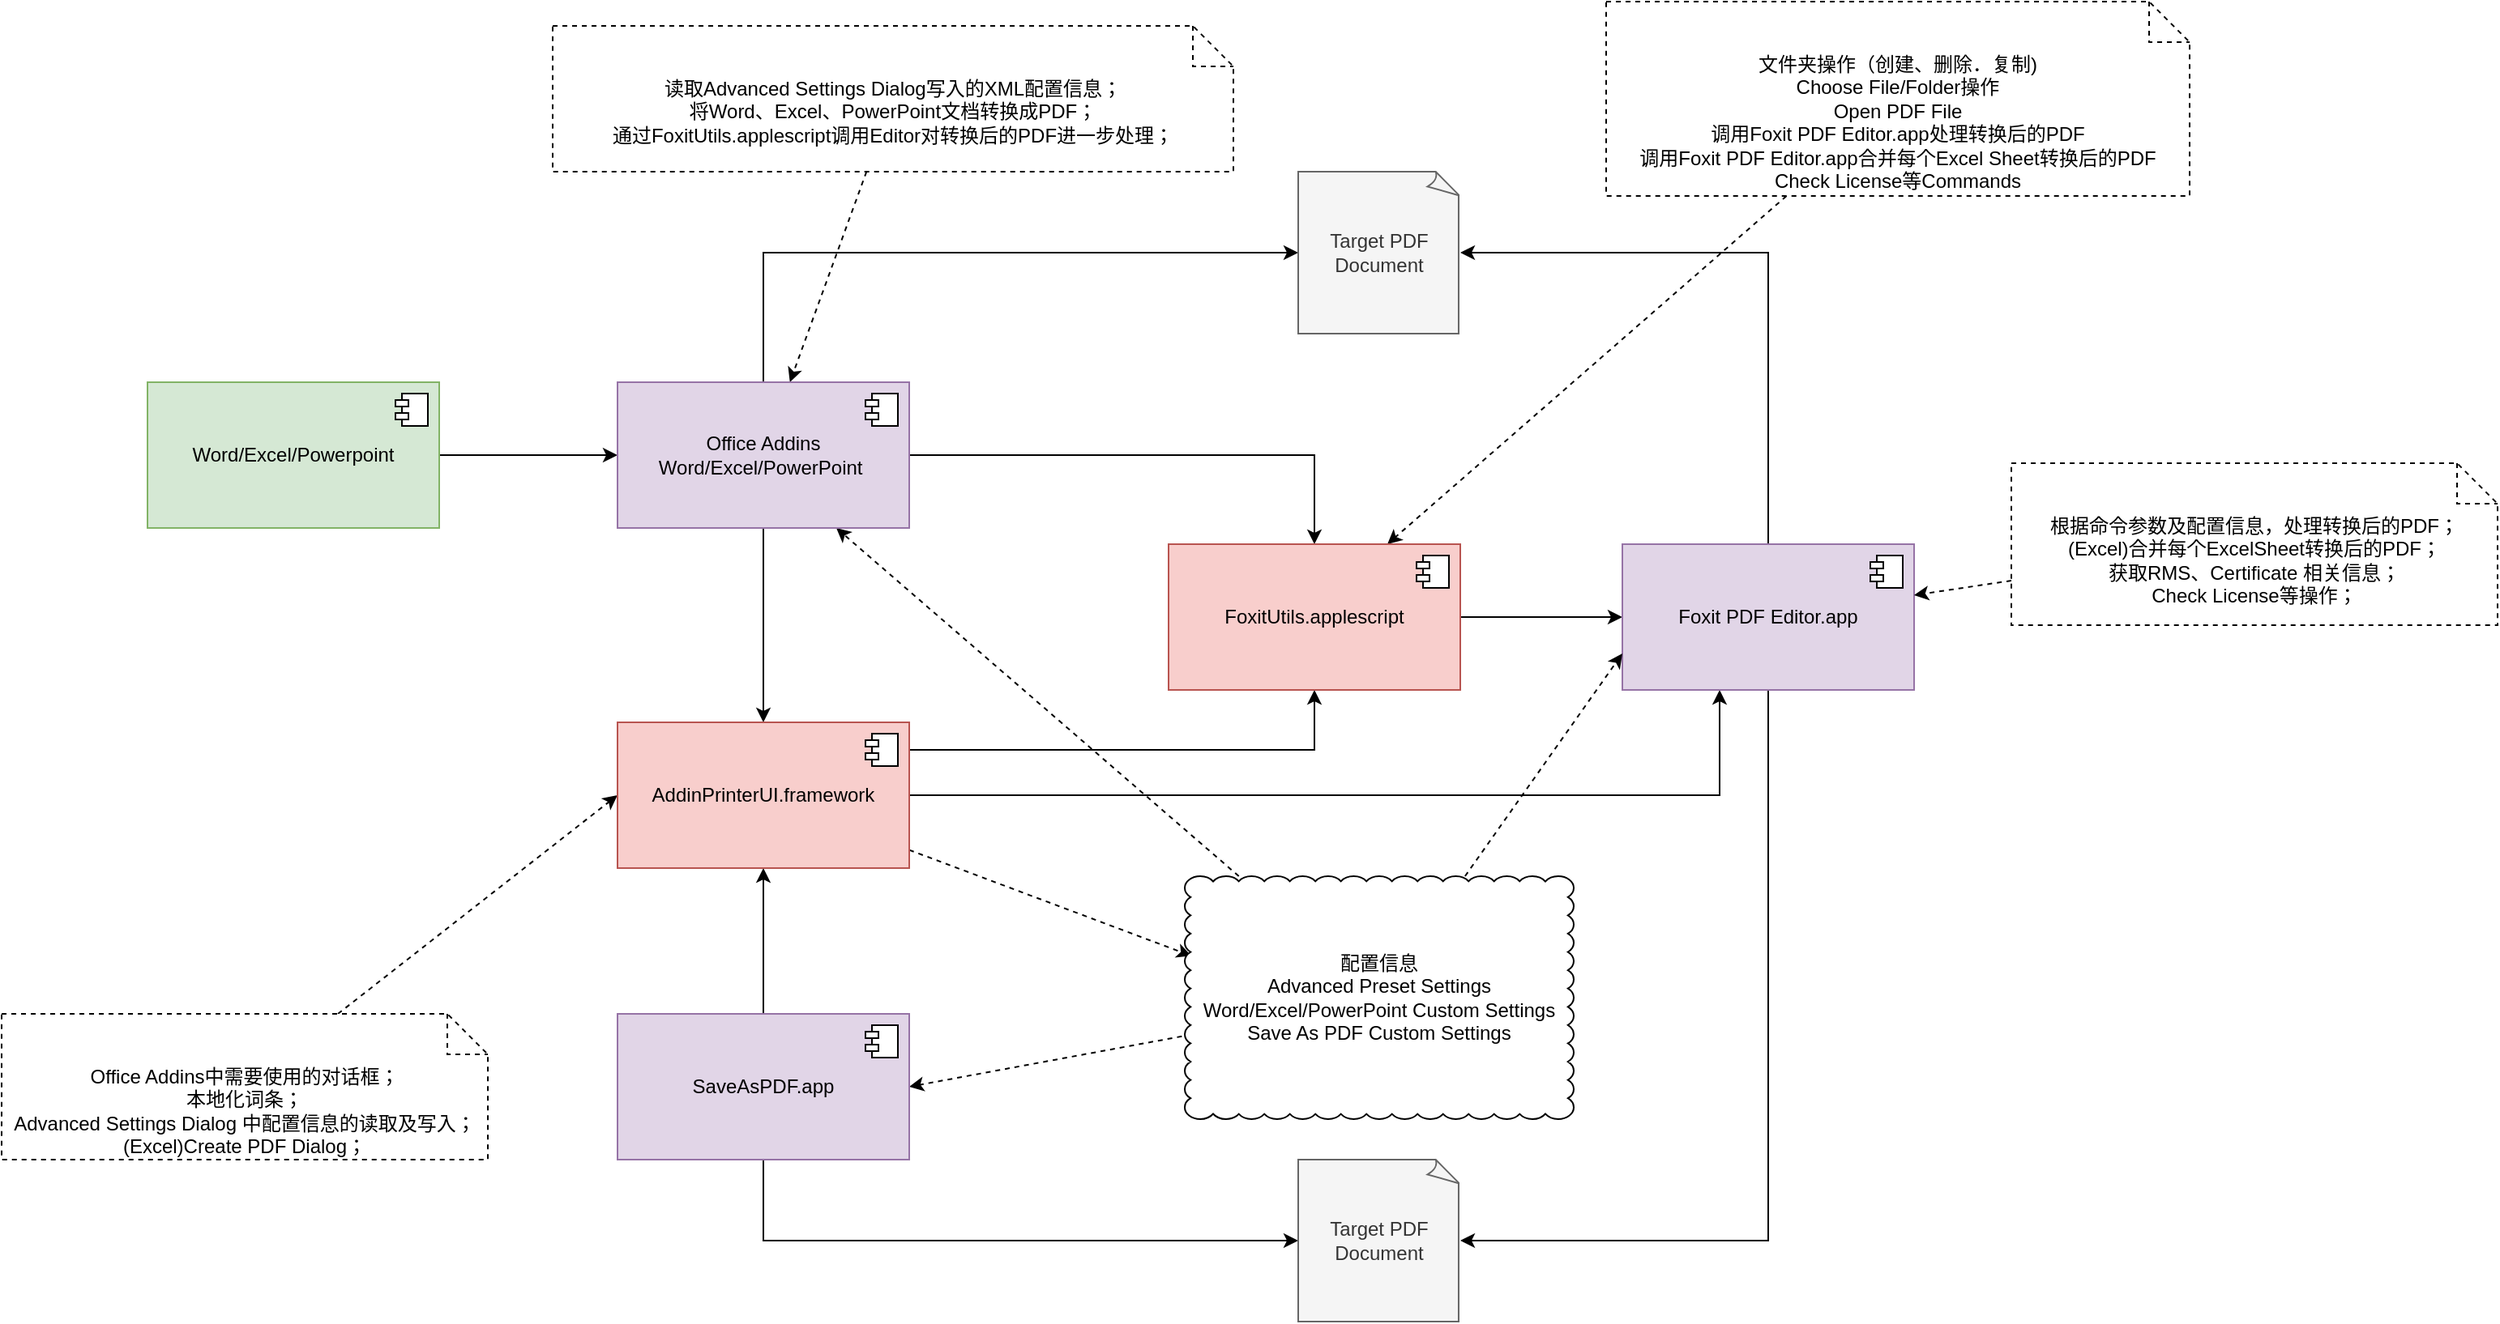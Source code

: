 <mxfile version="21.2.1" type="device">
  <diagram name="Page-1" id="j1iiFht7UFW3FdYnTq30">
    <mxGraphModel dx="2419" dy="2209" grid="1" gridSize="10" guides="1" tooltips="1" connect="1" arrows="1" fold="1" page="1" pageScale="1" pageWidth="850" pageHeight="1100" math="0" shadow="0">
      <root>
        <mxCell id="0" />
        <mxCell id="1" parent="0" />
        <mxCell id="iG0wlQvIGRCRvuXxt9ED-1" style="edgeStyle=orthogonalEdgeStyle;rounded=0;orthogonalLoop=1;jettySize=auto;html=1;entryX=0;entryY=0.5;entryDx=0;entryDy=0;" edge="1" parent="1" source="iG0wlQvIGRCRvuXxt9ED-2" target="iG0wlQvIGRCRvuXxt9ED-6">
          <mxGeometry relative="1" as="geometry" />
        </mxCell>
        <mxCell id="iG0wlQvIGRCRvuXxt9ED-2" value="Word/Excel/Powerpoint" style="html=1;dropTarget=0;whiteSpace=wrap;" vertex="1" parent="1">
          <mxGeometry x="-60" y="170" width="180" height="90" as="geometry" />
        </mxCell>
        <mxCell id="iG0wlQvIGRCRvuXxt9ED-3" value="" style="shape=module;jettyWidth=8;jettyHeight=4;" vertex="1" parent="iG0wlQvIGRCRvuXxt9ED-2">
          <mxGeometry x="1" width="20" height="20" relative="1" as="geometry">
            <mxPoint x="-27" y="7" as="offset" />
          </mxGeometry>
        </mxCell>
        <mxCell id="iG0wlQvIGRCRvuXxt9ED-4" style="edgeStyle=orthogonalEdgeStyle;rounded=0;orthogonalLoop=1;jettySize=auto;html=1;" edge="1" parent="1" source="iG0wlQvIGRCRvuXxt9ED-6" target="iG0wlQvIGRCRvuXxt9ED-9">
          <mxGeometry relative="1" as="geometry" />
        </mxCell>
        <mxCell id="iG0wlQvIGRCRvuXxt9ED-29" style="edgeStyle=orthogonalEdgeStyle;rounded=0;orthogonalLoop=1;jettySize=auto;html=1;entryX=0.5;entryY=0;entryDx=0;entryDy=0;" edge="1" parent="1" source="iG0wlQvIGRCRvuXxt9ED-6" target="iG0wlQvIGRCRvuXxt9ED-12">
          <mxGeometry relative="1" as="geometry" />
        </mxCell>
        <mxCell id="iG0wlQvIGRCRvuXxt9ED-6" value="Office Addins&lt;br&gt;Word/Excel/PowerPoint&amp;nbsp;" style="html=1;dropTarget=0;whiteSpace=wrap;" vertex="1" parent="1">
          <mxGeometry x="230" y="170" width="180" height="90" as="geometry" />
        </mxCell>
        <mxCell id="iG0wlQvIGRCRvuXxt9ED-7" value="" style="shape=module;jettyWidth=8;jettyHeight=4;" vertex="1" parent="iG0wlQvIGRCRvuXxt9ED-6">
          <mxGeometry x="1" width="20" height="20" relative="1" as="geometry">
            <mxPoint x="-27" y="7" as="offset" />
          </mxGeometry>
        </mxCell>
        <mxCell id="iG0wlQvIGRCRvuXxt9ED-8" style="edgeStyle=orthogonalEdgeStyle;rounded=0;orthogonalLoop=1;jettySize=auto;html=1;entryX=0;entryY=0.5;entryDx=0;entryDy=0;" edge="1" parent="1" source="iG0wlQvIGRCRvuXxt9ED-9" target="iG0wlQvIGRCRvuXxt9ED-14">
          <mxGeometry relative="1" as="geometry" />
        </mxCell>
        <mxCell id="iG0wlQvIGRCRvuXxt9ED-9" value="FoxitUtils.applescript" style="html=1;dropTarget=0;whiteSpace=wrap;" vertex="1" parent="1">
          <mxGeometry x="570" y="270" width="180" height="90" as="geometry" />
        </mxCell>
        <mxCell id="iG0wlQvIGRCRvuXxt9ED-10" value="" style="shape=module;jettyWidth=8;jettyHeight=4;" vertex="1" parent="iG0wlQvIGRCRvuXxt9ED-9">
          <mxGeometry x="1" width="20" height="20" relative="1" as="geometry">
            <mxPoint x="-27" y="7" as="offset" />
          </mxGeometry>
        </mxCell>
        <mxCell id="iG0wlQvIGRCRvuXxt9ED-11" style="edgeStyle=orthogonalEdgeStyle;rounded=0;orthogonalLoop=1;jettySize=auto;html=1;" edge="1" parent="1" source="iG0wlQvIGRCRvuXxt9ED-12" target="iG0wlQvIGRCRvuXxt9ED-14">
          <mxGeometry relative="1" as="geometry">
            <Array as="points">
              <mxPoint x="910" y="425" />
            </Array>
          </mxGeometry>
        </mxCell>
        <mxCell id="iG0wlQvIGRCRvuXxt9ED-32" style="rounded=0;orthogonalLoop=1;jettySize=auto;html=1;dashed=1;entryX=0.017;entryY=0.328;entryDx=0;entryDy=0;entryPerimeter=0;" edge="1" parent="1" source="iG0wlQvIGRCRvuXxt9ED-12" target="iG0wlQvIGRCRvuXxt9ED-50">
          <mxGeometry relative="1" as="geometry" />
        </mxCell>
        <mxCell id="iG0wlQvIGRCRvuXxt9ED-12" value="AddinPrinterUI.framework" style="html=1;dropTarget=0;whiteSpace=wrap;" vertex="1" parent="1">
          <mxGeometry x="230" y="380" width="180" height="90" as="geometry" />
        </mxCell>
        <mxCell id="iG0wlQvIGRCRvuXxt9ED-13" value="" style="shape=module;jettyWidth=8;jettyHeight=4;" vertex="1" parent="iG0wlQvIGRCRvuXxt9ED-12">
          <mxGeometry x="1" width="20" height="20" relative="1" as="geometry">
            <mxPoint x="-27" y="7" as="offset" />
          </mxGeometry>
        </mxCell>
        <mxCell id="iG0wlQvIGRCRvuXxt9ED-54" style="edgeStyle=orthogonalEdgeStyle;rounded=0;orthogonalLoop=1;jettySize=auto;html=1;entryX=1;entryY=0.5;entryDx=0;entryDy=0;entryPerimeter=0;" edge="1" parent="1" source="iG0wlQvIGRCRvuXxt9ED-14" target="iG0wlQvIGRCRvuXxt9ED-51">
          <mxGeometry relative="1" as="geometry">
            <Array as="points">
              <mxPoint x="940" y="90" />
            </Array>
          </mxGeometry>
        </mxCell>
        <mxCell id="iG0wlQvIGRCRvuXxt9ED-56" style="edgeStyle=orthogonalEdgeStyle;rounded=0;orthogonalLoop=1;jettySize=auto;html=1;entryX=1;entryY=0.5;entryDx=0;entryDy=0;entryPerimeter=0;" edge="1" parent="1" source="iG0wlQvIGRCRvuXxt9ED-14" target="iG0wlQvIGRCRvuXxt9ED-52">
          <mxGeometry relative="1" as="geometry">
            <Array as="points">
              <mxPoint x="940" y="700" />
            </Array>
          </mxGeometry>
        </mxCell>
        <mxCell id="iG0wlQvIGRCRvuXxt9ED-14" value="Foxit PDF Editor.app" style="html=1;dropTarget=0;whiteSpace=wrap;fillColor=#e1d5e7;strokeColor=#9673a6;" vertex="1" parent="1">
          <mxGeometry x="850" y="270" width="180" height="90" as="geometry" />
        </mxCell>
        <mxCell id="iG0wlQvIGRCRvuXxt9ED-15" value="" style="shape=module;jettyWidth=8;jettyHeight=4;" vertex="1" parent="iG0wlQvIGRCRvuXxt9ED-14">
          <mxGeometry x="1" width="20" height="20" relative="1" as="geometry">
            <mxPoint x="-27" y="7" as="offset" />
          </mxGeometry>
        </mxCell>
        <mxCell id="iG0wlQvIGRCRvuXxt9ED-16" style="edgeStyle=orthogonalEdgeStyle;rounded=0;orthogonalLoop=1;jettySize=auto;html=1;" edge="1" parent="1" source="iG0wlQvIGRCRvuXxt9ED-13" target="iG0wlQvIGRCRvuXxt9ED-9">
          <mxGeometry relative="1" as="geometry" />
        </mxCell>
        <mxCell id="iG0wlQvIGRCRvuXxt9ED-17" style="rounded=0;orthogonalLoop=1;jettySize=auto;html=1;dashed=1;" edge="1" parent="1" source="iG0wlQvIGRCRvuXxt9ED-18" target="iG0wlQvIGRCRvuXxt9ED-6">
          <mxGeometry relative="1" as="geometry" />
        </mxCell>
        <mxCell id="iG0wlQvIGRCRvuXxt9ED-18" value="&lt;div&gt;&lt;/div&gt;读取Advanced Settings Dialog写入的&lt;span style=&quot;background-color: initial;&quot;&gt;XML配置信息；&lt;br&gt;将Word、Excel、PowerPoint文档转换成PDF；&lt;br&gt;&lt;/span&gt;&lt;div&gt;通过FoxitUtils.applescript调用Editor对转换后的PDF进一步处理；&lt;/div&gt;&lt;div&gt;&lt;br&gt;&lt;/div&gt;" style="shape=note2;boundedLbl=1;whiteSpace=wrap;html=1;size=25;verticalAlign=top;align=center;dashed=1;" vertex="1" parent="1">
          <mxGeometry x="190" y="-50" width="420" height="90" as="geometry" />
        </mxCell>
        <mxCell id="iG0wlQvIGRCRvuXxt9ED-19" style="rounded=0;orthogonalLoop=1;jettySize=auto;html=1;entryX=0;entryY=0.5;entryDx=0;entryDy=0;dashed=1;" edge="1" parent="1" source="iG0wlQvIGRCRvuXxt9ED-20" target="iG0wlQvIGRCRvuXxt9ED-12">
          <mxGeometry relative="1" as="geometry" />
        </mxCell>
        <mxCell id="iG0wlQvIGRCRvuXxt9ED-20" value="&lt;div&gt;&lt;/div&gt;Office Addins中需要使用的对话框；&lt;br&gt;本地化词条；&lt;br&gt;Advanced Settings Dialog 中&lt;span style=&quot;background-color: initial;&quot;&gt;配置信息的读取及写入；&lt;br&gt;(Excel)Create PDF Dialog；&lt;br&gt;&lt;/span&gt;&lt;span style=&quot;background-color: initial;&quot;&gt;&lt;br&gt;&lt;/span&gt;&lt;div&gt;&lt;br&gt;&lt;/div&gt;" style="shape=note2;boundedLbl=1;whiteSpace=wrap;html=1;size=25;verticalAlign=top;align=center;dashed=1;" vertex="1" parent="1">
          <mxGeometry x="-150" y="560" width="300" height="90" as="geometry" />
        </mxCell>
        <mxCell id="iG0wlQvIGRCRvuXxt9ED-21" style="rounded=0;orthogonalLoop=1;jettySize=auto;html=1;entryX=0.75;entryY=0;entryDx=0;entryDy=0;dashed=1;" edge="1" parent="1" source="iG0wlQvIGRCRvuXxt9ED-22" target="iG0wlQvIGRCRvuXxt9ED-9">
          <mxGeometry relative="1" as="geometry" />
        </mxCell>
        <mxCell id="iG0wlQvIGRCRvuXxt9ED-22" value="&lt;div&gt;&lt;/div&gt;&lt;div&gt;&lt;span style=&quot;background-color: initial;&quot;&gt;文件夹操作（创建、删除．复制)&lt;/span&gt;&lt;/div&gt;&lt;div&gt;&lt;span style=&quot;background-color: initial;&quot;&gt;Choose File/Folder操作&lt;/span&gt;&lt;br&gt;&lt;/div&gt;&lt;div&gt;&lt;div&gt;Open PDF File&lt;/div&gt;&lt;div&gt;调用Foxit PDF Editor.app处理转换后的PDF&lt;/div&gt;&lt;div&gt;调用Foxit PDF Editor.app合并每个Excel Sheet转换后的PDF&lt;/div&gt;&lt;/div&gt;&lt;div&gt;Check License等Commands&lt;/div&gt;&lt;div&gt;&lt;br&gt;&lt;/div&gt;" style="shape=note2;boundedLbl=1;whiteSpace=wrap;html=1;size=25;verticalAlign=top;align=center;dashed=1;" vertex="1" parent="1">
          <mxGeometry x="840" y="-65" width="360" height="120" as="geometry" />
        </mxCell>
        <mxCell id="iG0wlQvIGRCRvuXxt9ED-30" style="edgeStyle=orthogonalEdgeStyle;rounded=0;orthogonalLoop=1;jettySize=auto;html=1;" edge="1" parent="1" source="iG0wlQvIGRCRvuXxt9ED-24" target="iG0wlQvIGRCRvuXxt9ED-12">
          <mxGeometry relative="1" as="geometry" />
        </mxCell>
        <mxCell id="iG0wlQvIGRCRvuXxt9ED-24" value="SaveAsPDF.app" style="html=1;dropTarget=0;whiteSpace=wrap;" vertex="1" parent="1">
          <mxGeometry x="230" y="560" width="180" height="90" as="geometry" />
        </mxCell>
        <mxCell id="iG0wlQvIGRCRvuXxt9ED-25" value="" style="shape=module;jettyWidth=8;jettyHeight=4;" vertex="1" parent="iG0wlQvIGRCRvuXxt9ED-24">
          <mxGeometry x="1" width="20" height="20" relative="1" as="geometry">
            <mxPoint x="-27" y="7" as="offset" />
          </mxGeometry>
        </mxCell>
        <mxCell id="iG0wlQvIGRCRvuXxt9ED-26" style="rounded=0;orthogonalLoop=1;jettySize=auto;html=1;dashed=1;" edge="1" parent="1" source="iG0wlQvIGRCRvuXxt9ED-27" target="iG0wlQvIGRCRvuXxt9ED-14">
          <mxGeometry relative="1" as="geometry" />
        </mxCell>
        <mxCell id="iG0wlQvIGRCRvuXxt9ED-27" value="&lt;div&gt;&lt;/div&gt;&lt;div&gt;根据命令参数及配置信息，处理转换后的PDF；&lt;/div&gt;&lt;div&gt;&lt;span style=&quot;background-color: initial;&quot;&gt;(Excel)合并每个ExcelSheet转换后的PDF；&lt;/span&gt;&lt;/div&gt;&lt;div&gt;&lt;span style=&quot;background-color: initial;&quot;&gt;获取RMS、Certificate 相关信息；&lt;/span&gt;&lt;br&gt;&lt;/div&gt;Check License&lt;span style=&quot;background-color: initial;&quot;&gt;等操作；&lt;/span&gt;" style="shape=note2;boundedLbl=1;whiteSpace=wrap;html=1;size=25;verticalAlign=top;align=center;dashed=1;" vertex="1" parent="1">
          <mxGeometry x="1090" y="220" width="300" height="100" as="geometry" />
        </mxCell>
        <mxCell id="iG0wlQvIGRCRvuXxt9ED-47" style="rounded=0;orthogonalLoop=1;jettySize=auto;html=1;entryX=0.75;entryY=1;entryDx=0;entryDy=0;dashed=1;" edge="1" parent="1" source="iG0wlQvIGRCRvuXxt9ED-50" target="iG0wlQvIGRCRvuXxt9ED-35">
          <mxGeometry relative="1" as="geometry" />
        </mxCell>
        <mxCell id="iG0wlQvIGRCRvuXxt9ED-48" style="rounded=0;orthogonalLoop=1;jettySize=auto;html=1;entryX=1;entryY=0.5;entryDx=0;entryDy=0;dashed=1;exitX=0.017;exitY=0.652;exitDx=0;exitDy=0;exitPerimeter=0;" edge="1" parent="1" source="iG0wlQvIGRCRvuXxt9ED-50" target="iG0wlQvIGRCRvuXxt9ED-39">
          <mxGeometry relative="1" as="geometry" />
        </mxCell>
        <mxCell id="iG0wlQvIGRCRvuXxt9ED-49" style="rounded=0;orthogonalLoop=1;jettySize=auto;html=1;entryX=0;entryY=0.75;entryDx=0;entryDy=0;dashed=1;" edge="1" parent="1" source="iG0wlQvIGRCRvuXxt9ED-50" target="iG0wlQvIGRCRvuXxt9ED-14">
          <mxGeometry relative="1" as="geometry" />
        </mxCell>
        <mxCell id="iG0wlQvIGRCRvuXxt9ED-33" value="Word/Excel/Powerpoint" style="html=1;dropTarget=0;whiteSpace=wrap;fillColor=#d5e8d4;strokeColor=#82b366;" vertex="1" parent="1">
          <mxGeometry x="-60" y="170" width="180" height="90" as="geometry" />
        </mxCell>
        <mxCell id="iG0wlQvIGRCRvuXxt9ED-34" value="" style="shape=module;jettyWidth=8;jettyHeight=4;" vertex="1" parent="iG0wlQvIGRCRvuXxt9ED-33">
          <mxGeometry x="1" width="20" height="20" relative="1" as="geometry">
            <mxPoint x="-27" y="7" as="offset" />
          </mxGeometry>
        </mxCell>
        <mxCell id="iG0wlQvIGRCRvuXxt9ED-53" style="edgeStyle=orthogonalEdgeStyle;rounded=0;orthogonalLoop=1;jettySize=auto;html=1;entryX=0;entryY=0.5;entryDx=0;entryDy=0;entryPerimeter=0;" edge="1" parent="1" source="iG0wlQvIGRCRvuXxt9ED-35" target="iG0wlQvIGRCRvuXxt9ED-51">
          <mxGeometry relative="1" as="geometry">
            <Array as="points">
              <mxPoint x="320" y="90" />
            </Array>
          </mxGeometry>
        </mxCell>
        <mxCell id="iG0wlQvIGRCRvuXxt9ED-35" value="Office Addins&lt;br&gt;Word/Excel/PowerPoint&amp;nbsp;" style="html=1;dropTarget=0;whiteSpace=wrap;fillColor=#e1d5e7;strokeColor=#9673a6;" vertex="1" parent="1">
          <mxGeometry x="230" y="170" width="180" height="90" as="geometry" />
        </mxCell>
        <mxCell id="iG0wlQvIGRCRvuXxt9ED-36" value="" style="shape=module;jettyWidth=8;jettyHeight=4;" vertex="1" parent="iG0wlQvIGRCRvuXxt9ED-35">
          <mxGeometry x="1" width="20" height="20" relative="1" as="geometry">
            <mxPoint x="-27" y="7" as="offset" />
          </mxGeometry>
        </mxCell>
        <mxCell id="iG0wlQvIGRCRvuXxt9ED-37" value="AddinPrinterUI.framework" style="html=1;dropTarget=0;whiteSpace=wrap;fillColor=#f8cecc;strokeColor=#b85450;" vertex="1" parent="1">
          <mxGeometry x="230" y="380" width="180" height="90" as="geometry" />
        </mxCell>
        <mxCell id="iG0wlQvIGRCRvuXxt9ED-38" value="" style="shape=module;jettyWidth=8;jettyHeight=4;" vertex="1" parent="iG0wlQvIGRCRvuXxt9ED-37">
          <mxGeometry x="1" width="20" height="20" relative="1" as="geometry">
            <mxPoint x="-27" y="7" as="offset" />
          </mxGeometry>
        </mxCell>
        <mxCell id="iG0wlQvIGRCRvuXxt9ED-55" style="edgeStyle=orthogonalEdgeStyle;rounded=0;orthogonalLoop=1;jettySize=auto;html=1;entryX=0;entryY=0.5;entryDx=0;entryDy=0;entryPerimeter=0;" edge="1" parent="1" source="iG0wlQvIGRCRvuXxt9ED-39" target="iG0wlQvIGRCRvuXxt9ED-52">
          <mxGeometry relative="1" as="geometry">
            <Array as="points">
              <mxPoint x="320" y="700" />
            </Array>
          </mxGeometry>
        </mxCell>
        <mxCell id="iG0wlQvIGRCRvuXxt9ED-39" value="SaveAsPDF.app" style="html=1;dropTarget=0;whiteSpace=wrap;fillColor=#e1d5e7;strokeColor=#9673a6;" vertex="1" parent="1">
          <mxGeometry x="230" y="560" width="180" height="90" as="geometry" />
        </mxCell>
        <mxCell id="iG0wlQvIGRCRvuXxt9ED-40" value="" style="shape=module;jettyWidth=8;jettyHeight=4;" vertex="1" parent="iG0wlQvIGRCRvuXxt9ED-39">
          <mxGeometry x="1" width="20" height="20" relative="1" as="geometry">
            <mxPoint x="-27" y="7" as="offset" />
          </mxGeometry>
        </mxCell>
        <mxCell id="iG0wlQvIGRCRvuXxt9ED-41" value="FoxitUtils.applescript" style="html=1;dropTarget=0;whiteSpace=wrap;fillColor=#f8cecc;strokeColor=#b85450;" vertex="1" parent="1">
          <mxGeometry x="570" y="270" width="180" height="90" as="geometry" />
        </mxCell>
        <mxCell id="iG0wlQvIGRCRvuXxt9ED-42" value="" style="shape=module;jettyWidth=8;jettyHeight=4;" vertex="1" parent="iG0wlQvIGRCRvuXxt9ED-41">
          <mxGeometry x="1" width="20" height="20" relative="1" as="geometry">
            <mxPoint x="-27" y="7" as="offset" />
          </mxGeometry>
        </mxCell>
        <mxCell id="iG0wlQvIGRCRvuXxt9ED-50" value="配置信息&lt;br style=&quot;border-color: var(--border-color);&quot;&gt;Advanced Preset Settings&lt;br&gt;Word/Excel/PowerPoint Custom Settings&lt;br&gt;Save As PDF Custom Settings" style="whiteSpace=wrap;html=1;shape=mxgraph.basic.cloud_rect" vertex="1" parent="1">
          <mxGeometry x="580" y="475" width="240" height="150" as="geometry" />
        </mxCell>
        <mxCell id="iG0wlQvIGRCRvuXxt9ED-51" value="Target PDF Document" style="whiteSpace=wrap;html=1;shape=mxgraph.basic.document;fillColor=#f5f5f5;fontColor=#333333;strokeColor=#666666;" vertex="1" parent="1">
          <mxGeometry x="650" y="40" width="100" height="100" as="geometry" />
        </mxCell>
        <mxCell id="iG0wlQvIGRCRvuXxt9ED-52" value="Target PDF Document" style="whiteSpace=wrap;html=1;shape=mxgraph.basic.document;fillColor=#f5f5f5;fontColor=#333333;strokeColor=#666666;" vertex="1" parent="1">
          <mxGeometry x="650" y="650" width="100" height="100" as="geometry" />
        </mxCell>
      </root>
    </mxGraphModel>
  </diagram>
</mxfile>
